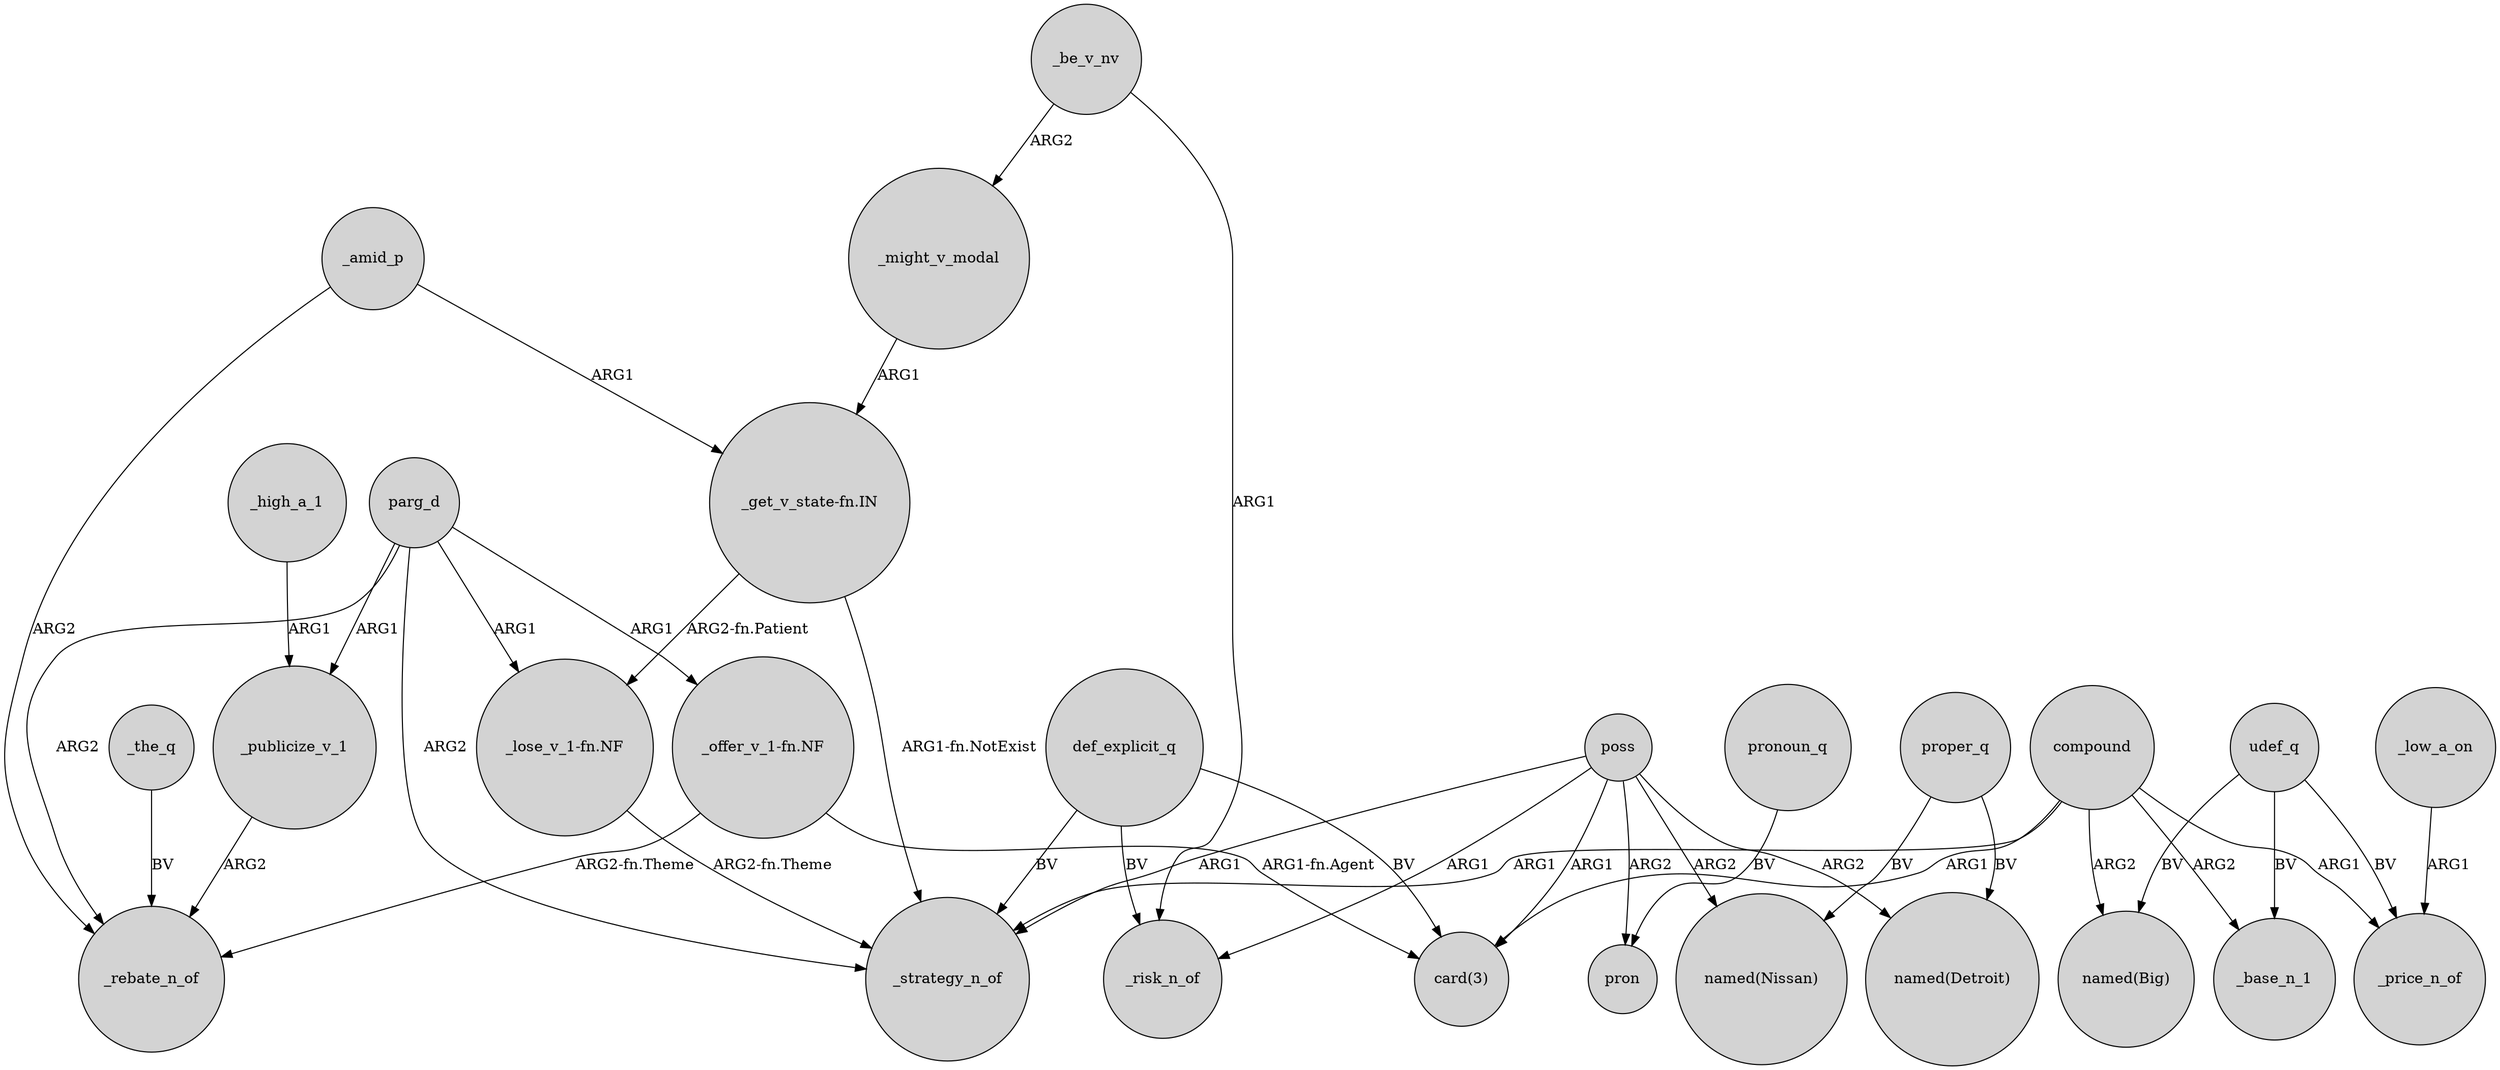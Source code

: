 digraph {
	node [shape=circle style=filled]
	"_lose_v_1-fn.NF" -> _strategy_n_of [label="ARG2-fn.Theme"]
	parg_d -> _strategy_n_of [label=ARG2]
	udef_q -> _price_n_of [label=BV]
	poss -> pron [label=ARG2]
	poss -> _strategy_n_of [label=ARG1]
	_amid_p -> "_get_v_state-fn.IN" [label=ARG1]
	def_explicit_q -> _risk_n_of [label=BV]
	compound -> _strategy_n_of [label=ARG1]
	_publicize_v_1 -> _rebate_n_of [label=ARG2]
	parg_d -> _publicize_v_1 [label=ARG1]
	proper_q -> "named(Detroit)" [label=BV]
	poss -> "named(Nissan)" [label=ARG2]
	_the_q -> _rebate_n_of [label=BV]
	poss -> "card(3)" [label=ARG1]
	_high_a_1 -> _publicize_v_1 [label=ARG1]
	udef_q -> _base_n_1 [label=BV]
	compound -> _base_n_1 [label=ARG2]
	pronoun_q -> pron [label=BV]
	_be_v_nv -> _might_v_modal [label=ARG2]
	proper_q -> "named(Nissan)" [label=BV]
	poss -> "named(Detroit)" [label=ARG2]
	_amid_p -> _rebate_n_of [label=ARG2]
	"_offer_v_1-fn.NF" -> _rebate_n_of [label="ARG2-fn.Theme"]
	compound -> "card(3)" [label=ARG1]
	parg_d -> "_lose_v_1-fn.NF" [label=ARG1]
	udef_q -> "named(Big)" [label=BV]
	_low_a_on -> _price_n_of [label=ARG1]
	_be_v_nv -> _risk_n_of [label=ARG1]
	def_explicit_q -> "card(3)" [label=BV]
	def_explicit_q -> _strategy_n_of [label=BV]
	"_get_v_state-fn.IN" -> "_lose_v_1-fn.NF" [label="ARG2-fn.Patient"]
	"_offer_v_1-fn.NF" -> "card(3)" [label="ARG1-fn.Agent"]
	parg_d -> _rebate_n_of [label=ARG2]
	compound -> _price_n_of [label=ARG1]
	compound -> "named(Big)" [label=ARG2]
	parg_d -> "_offer_v_1-fn.NF" [label=ARG1]
	poss -> _risk_n_of [label=ARG1]
	_might_v_modal -> "_get_v_state-fn.IN" [label=ARG1]
	"_get_v_state-fn.IN" -> _strategy_n_of [label="ARG1-fn.NotExist"]
}
